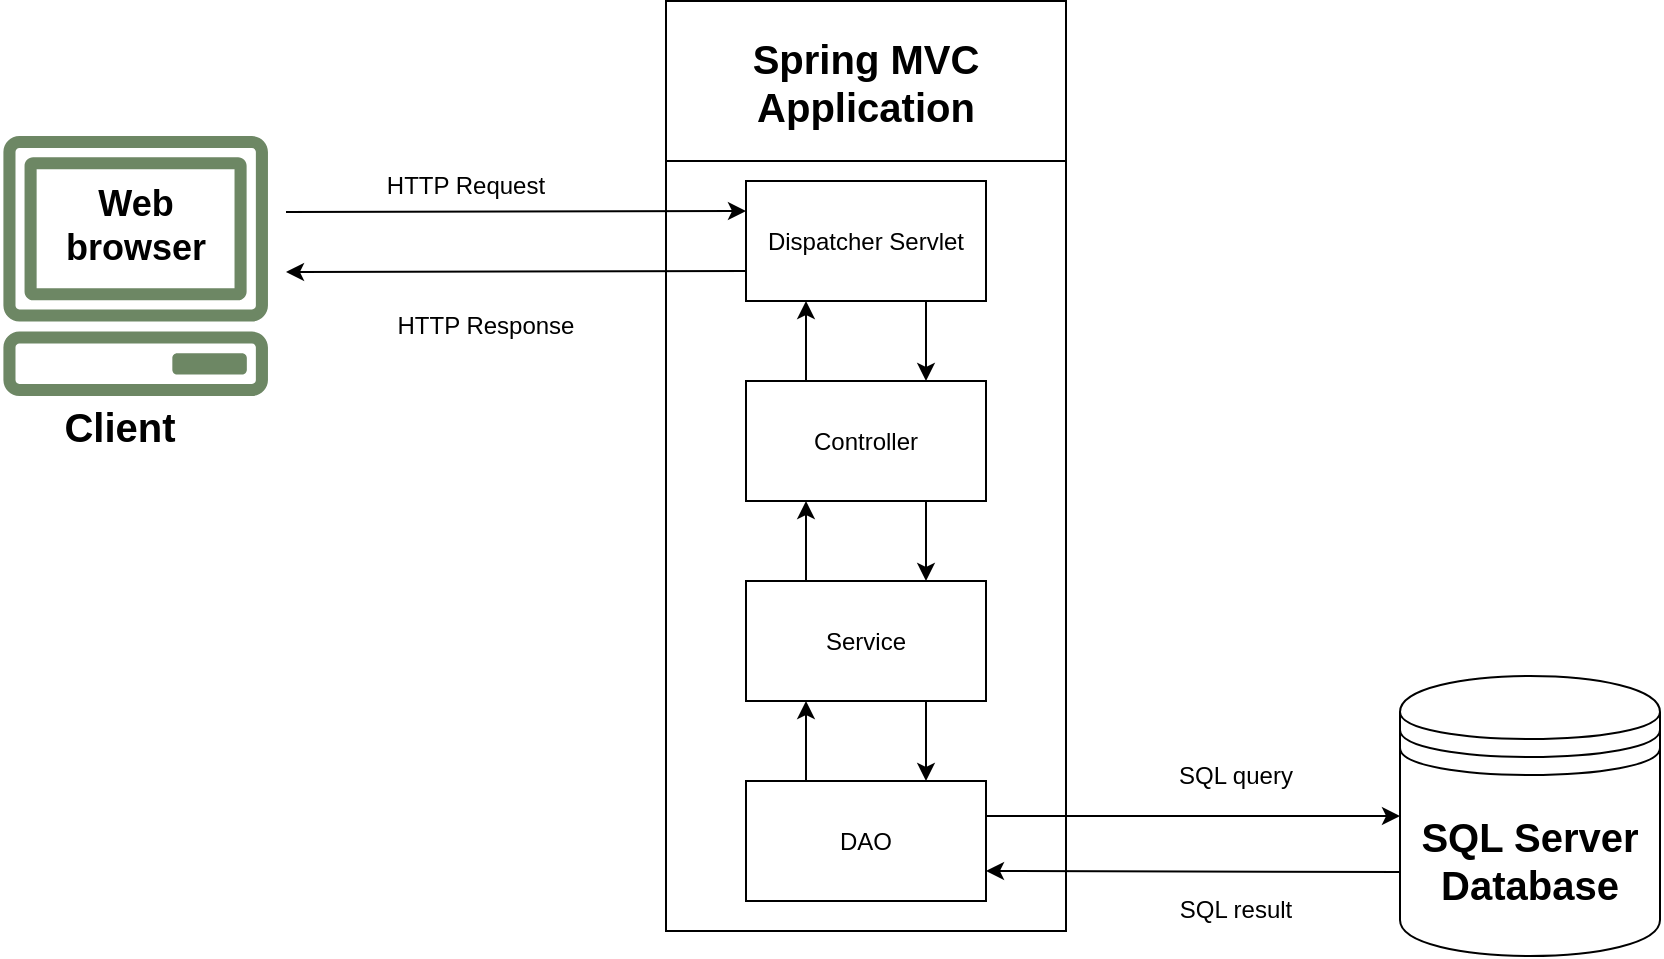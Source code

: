 <mxfile version="24.4.9" type="github">
  <diagram name="Trang-1" id="TjeMK629etYVfhdniigq">
    <mxGraphModel dx="1050" dy="922" grid="0" gridSize="10" guides="1" tooltips="1" connect="1" arrows="1" fold="1" page="0" pageScale="1" pageWidth="827" pageHeight="1169" math="0" shadow="0">
      <root>
        <mxCell id="0" />
        <mxCell id="1" parent="0" />
        <mxCell id="Y5zsAyKwU0xN3zNFsaiZ-1" value="" style="sketch=0;outlineConnect=0;fillColor=#6d8764;strokeColor=#3A5431;dashed=0;verticalLabelPosition=bottom;verticalAlign=top;align=center;html=1;fontSize=12;fontStyle=0;aspect=fixed;pointerEvents=1;shape=mxgraph.aws4.client;fontColor=#ffffff;" vertex="1" parent="1">
          <mxGeometry x="8.13" y="-120" width="133.42" height="130" as="geometry" />
        </mxCell>
        <mxCell id="Y5zsAyKwU0xN3zNFsaiZ-2" value="&lt;font style=&quot;font-size: 20px;&quot;&gt;&lt;b&gt;Client&lt;/b&gt;&lt;/font&gt;" style="text;html=1;align=center;verticalAlign=middle;whiteSpace=wrap;rounded=0;" vertex="1" parent="1">
          <mxGeometry x="36.72" y="10" width="60" height="30" as="geometry" />
        </mxCell>
        <mxCell id="Y5zsAyKwU0xN3zNFsaiZ-7" value="&lt;font style=&quot;font-size: 18px;&quot;&gt;&lt;b&gt;Web browser&lt;/b&gt;&lt;/font&gt;" style="text;html=1;align=center;verticalAlign=middle;whiteSpace=wrap;rounded=0;" vertex="1" parent="1">
          <mxGeometry x="36.72" y="-90" width="76.25" height="30" as="geometry" />
        </mxCell>
        <mxCell id="Y5zsAyKwU0xN3zNFsaiZ-9" value="&lt;font style=&quot;font-size: 20px;&quot;&gt;Spring MVC Application&lt;/font&gt;" style="swimlane;whiteSpace=wrap;html=1;startSize=80;" vertex="1" parent="1">
          <mxGeometry x="340" y="-187.5" width="200" height="465" as="geometry" />
        </mxCell>
        <mxCell id="Y5zsAyKwU0xN3zNFsaiZ-11" value="Dispatcher Servlet" style="rounded=0;whiteSpace=wrap;html=1;" vertex="1" parent="Y5zsAyKwU0xN3zNFsaiZ-9">
          <mxGeometry x="40" y="90" width="120" height="60" as="geometry" />
        </mxCell>
        <mxCell id="Y5zsAyKwU0xN3zNFsaiZ-27" style="edgeStyle=orthogonalEdgeStyle;rounded=0;orthogonalLoop=1;jettySize=auto;html=1;exitX=0.25;exitY=0;exitDx=0;exitDy=0;entryX=0.25;entryY=1;entryDx=0;entryDy=0;" edge="1" parent="Y5zsAyKwU0xN3zNFsaiZ-9" source="Y5zsAyKwU0xN3zNFsaiZ-12" target="Y5zsAyKwU0xN3zNFsaiZ-11">
          <mxGeometry relative="1" as="geometry" />
        </mxCell>
        <mxCell id="Y5zsAyKwU0xN3zNFsaiZ-28" style="edgeStyle=orthogonalEdgeStyle;rounded=0;orthogonalLoop=1;jettySize=auto;html=1;exitX=0.75;exitY=1;exitDx=0;exitDy=0;entryX=0.75;entryY=0;entryDx=0;entryDy=0;" edge="1" parent="Y5zsAyKwU0xN3zNFsaiZ-9" source="Y5zsAyKwU0xN3zNFsaiZ-12" target="Y5zsAyKwU0xN3zNFsaiZ-13">
          <mxGeometry relative="1" as="geometry" />
        </mxCell>
        <mxCell id="Y5zsAyKwU0xN3zNFsaiZ-12" value="Controller" style="rounded=0;whiteSpace=wrap;html=1;" vertex="1" parent="Y5zsAyKwU0xN3zNFsaiZ-9">
          <mxGeometry x="40" y="190" width="120" height="60" as="geometry" />
        </mxCell>
        <mxCell id="Y5zsAyKwU0xN3zNFsaiZ-29" style="edgeStyle=orthogonalEdgeStyle;rounded=0;orthogonalLoop=1;jettySize=auto;html=1;exitX=0.25;exitY=0;exitDx=0;exitDy=0;entryX=0.25;entryY=1;entryDx=0;entryDy=0;" edge="1" parent="Y5zsAyKwU0xN3zNFsaiZ-9" source="Y5zsAyKwU0xN3zNFsaiZ-13" target="Y5zsAyKwU0xN3zNFsaiZ-12">
          <mxGeometry relative="1" as="geometry" />
        </mxCell>
        <mxCell id="Y5zsAyKwU0xN3zNFsaiZ-30" style="edgeStyle=orthogonalEdgeStyle;rounded=0;orthogonalLoop=1;jettySize=auto;html=1;exitX=0.75;exitY=1;exitDx=0;exitDy=0;entryX=0.75;entryY=0;entryDx=0;entryDy=0;" edge="1" parent="Y5zsAyKwU0xN3zNFsaiZ-9" source="Y5zsAyKwU0xN3zNFsaiZ-13" target="Y5zsAyKwU0xN3zNFsaiZ-14">
          <mxGeometry relative="1" as="geometry" />
        </mxCell>
        <mxCell id="Y5zsAyKwU0xN3zNFsaiZ-13" value="Service" style="rounded=0;whiteSpace=wrap;html=1;" vertex="1" parent="Y5zsAyKwU0xN3zNFsaiZ-9">
          <mxGeometry x="40" y="290" width="120" height="60" as="geometry" />
        </mxCell>
        <mxCell id="Y5zsAyKwU0xN3zNFsaiZ-31" style="edgeStyle=orthogonalEdgeStyle;rounded=0;orthogonalLoop=1;jettySize=auto;html=1;exitX=0.25;exitY=0;exitDx=0;exitDy=0;entryX=0.25;entryY=1;entryDx=0;entryDy=0;" edge="1" parent="Y5zsAyKwU0xN3zNFsaiZ-9" source="Y5zsAyKwU0xN3zNFsaiZ-14" target="Y5zsAyKwU0xN3zNFsaiZ-13">
          <mxGeometry relative="1" as="geometry" />
        </mxCell>
        <mxCell id="Y5zsAyKwU0xN3zNFsaiZ-14" value="DAO" style="rounded=0;whiteSpace=wrap;html=1;" vertex="1" parent="Y5zsAyKwU0xN3zNFsaiZ-9">
          <mxGeometry x="40" y="390" width="120" height="60" as="geometry" />
        </mxCell>
        <mxCell id="Y5zsAyKwU0xN3zNFsaiZ-26" value="" style="endArrow=classic;html=1;rounded=0;entryX=0.75;entryY=0;entryDx=0;entryDy=0;exitX=0.75;exitY=1;exitDx=0;exitDy=0;" edge="1" parent="Y5zsAyKwU0xN3zNFsaiZ-9" source="Y5zsAyKwU0xN3zNFsaiZ-11" target="Y5zsAyKwU0xN3zNFsaiZ-12">
          <mxGeometry width="50" height="50" relative="1" as="geometry">
            <mxPoint x="130" y="147.5" as="sourcePoint" />
            <mxPoint x="160" y="187.5" as="targetPoint" />
          </mxGeometry>
        </mxCell>
        <mxCell id="Y5zsAyKwU0xN3zNFsaiZ-17" value="&lt;b&gt;&lt;font style=&quot;font-size: 20px;&quot;&gt;SQL Server Database&lt;/font&gt;&lt;/b&gt;" style="shape=datastore;whiteSpace=wrap;html=1;" vertex="1" parent="1">
          <mxGeometry x="707" y="150" width="130" height="140" as="geometry" />
        </mxCell>
        <mxCell id="Y5zsAyKwU0xN3zNFsaiZ-18" value="" style="endArrow=classic;html=1;rounded=0;entryX=0;entryY=0.25;entryDx=0;entryDy=0;" edge="1" parent="1" target="Y5zsAyKwU0xN3zNFsaiZ-11">
          <mxGeometry width="50" height="50" relative="1" as="geometry">
            <mxPoint x="150" y="-82" as="sourcePoint" />
            <mxPoint x="335" y="-80" as="targetPoint" />
          </mxGeometry>
        </mxCell>
        <mxCell id="Y5zsAyKwU0xN3zNFsaiZ-19" value="" style="endArrow=none;html=1;rounded=0;startArrow=classic;startFill=1;endFill=0;entryX=0;entryY=0.75;entryDx=0;entryDy=0;" edge="1" parent="1" target="Y5zsAyKwU0xN3zNFsaiZ-11">
          <mxGeometry width="50" height="50" relative="1" as="geometry">
            <mxPoint x="150" y="-52" as="sourcePoint" />
            <mxPoint x="335" y="-40" as="targetPoint" />
          </mxGeometry>
        </mxCell>
        <mxCell id="Y5zsAyKwU0xN3zNFsaiZ-20" value="HTTP Response" style="text;html=1;align=center;verticalAlign=middle;whiteSpace=wrap;rounded=0;" vertex="1" parent="1">
          <mxGeometry x="200" y="-40" width="100" height="30" as="geometry" />
        </mxCell>
        <mxCell id="Y5zsAyKwU0xN3zNFsaiZ-21" value="HTTP Request" style="text;html=1;align=center;verticalAlign=middle;whiteSpace=wrap;rounded=0;" vertex="1" parent="1">
          <mxGeometry x="180" y="-110" width="120" height="30" as="geometry" />
        </mxCell>
        <mxCell id="Y5zsAyKwU0xN3zNFsaiZ-23" value="" style="endArrow=none;html=1;rounded=0;exitX=1;exitY=0.75;exitDx=0;exitDy=0;entryX=0;entryY=0.7;entryDx=0;entryDy=0;startArrow=classic;startFill=1;endFill=0;" edge="1" parent="1" source="Y5zsAyKwU0xN3zNFsaiZ-14" target="Y5zsAyKwU0xN3zNFsaiZ-17">
          <mxGeometry width="50" height="50" relative="1" as="geometry">
            <mxPoint x="450" y="50" as="sourcePoint" />
            <mxPoint x="500" as="targetPoint" />
          </mxGeometry>
        </mxCell>
        <mxCell id="Y5zsAyKwU0xN3zNFsaiZ-33" value="" style="endArrow=classic;html=1;rounded=0;entryX=0;entryY=0.5;entryDx=0;entryDy=0;endFill=1;startArrow=none;startFill=0;" edge="1" parent="1" target="Y5zsAyKwU0xN3zNFsaiZ-17">
          <mxGeometry width="50" height="50" relative="1" as="geometry">
            <mxPoint x="500" y="220" as="sourcePoint" />
            <mxPoint x="750" y="60" as="targetPoint" />
          </mxGeometry>
        </mxCell>
        <mxCell id="Y5zsAyKwU0xN3zNFsaiZ-34" value="SQL query" style="text;html=1;align=center;verticalAlign=middle;whiteSpace=wrap;rounded=0;" vertex="1" parent="1">
          <mxGeometry x="574" y="185" width="102" height="30" as="geometry" />
        </mxCell>
        <mxCell id="Y5zsAyKwU0xN3zNFsaiZ-35" value="SQL result" style="text;html=1;align=center;verticalAlign=middle;whiteSpace=wrap;rounded=0;" vertex="1" parent="1">
          <mxGeometry x="574" y="252" width="102" height="30" as="geometry" />
        </mxCell>
      </root>
    </mxGraphModel>
  </diagram>
</mxfile>
